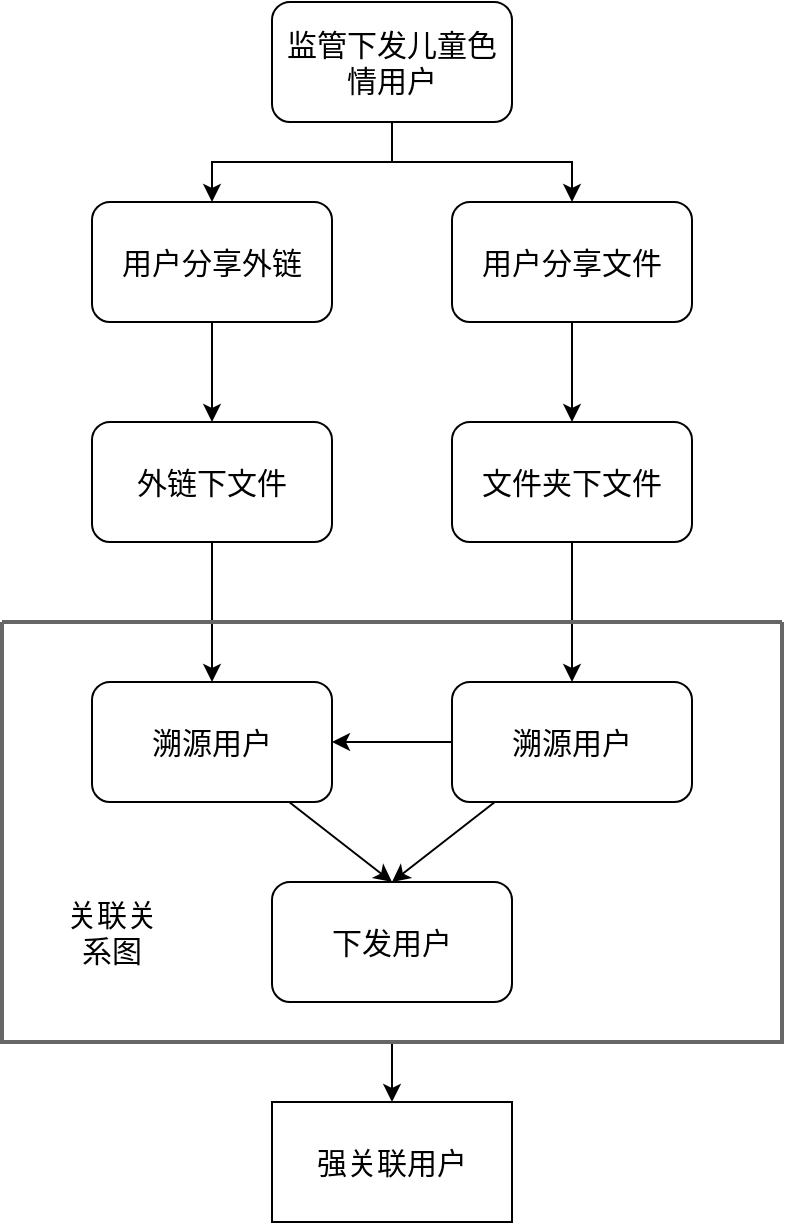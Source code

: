 <mxfile version="21.3.5" type="github">
  <diagram name="第 1 页" id="ln_IlPdDiORjP3YLv3bt">
    <mxGraphModel dx="954" dy="590" grid="1" gridSize="10" guides="1" tooltips="1" connect="1" arrows="1" fold="1" page="1" pageScale="1" pageWidth="827" pageHeight="1169" math="0" shadow="0">
      <root>
        <mxCell id="0" />
        <mxCell id="1" parent="0" />
        <mxCell id="__9nwrpT_g-zmR8Oy9NC-9" style="edgeStyle=orthogonalEdgeStyle;rounded=0;orthogonalLoop=1;jettySize=auto;html=1;entryX=0.5;entryY=0;entryDx=0;entryDy=0;fontSize=15;" edge="1" parent="1" source="__9nwrpT_g-zmR8Oy9NC-1" target="__9nwrpT_g-zmR8Oy9NC-2">
          <mxGeometry relative="1" as="geometry" />
        </mxCell>
        <mxCell id="__9nwrpT_g-zmR8Oy9NC-10" style="edgeStyle=orthogonalEdgeStyle;rounded=0;orthogonalLoop=1;jettySize=auto;html=1;entryX=0.5;entryY=0;entryDx=0;entryDy=0;fontSize=15;" edge="1" parent="1" source="__9nwrpT_g-zmR8Oy9NC-1" target="__9nwrpT_g-zmR8Oy9NC-3">
          <mxGeometry relative="1" as="geometry" />
        </mxCell>
        <mxCell id="__9nwrpT_g-zmR8Oy9NC-1" value="&lt;font style=&quot;font-size: 15px;&quot;&gt;监管下发儿童色情用户&lt;/font&gt;" style="rounded=1;whiteSpace=wrap;html=1;fontSize=15;" vertex="1" parent="1">
          <mxGeometry x="370" y="80" width="120" height="60" as="geometry" />
        </mxCell>
        <mxCell id="__9nwrpT_g-zmR8Oy9NC-11" style="edgeStyle=orthogonalEdgeStyle;rounded=0;orthogonalLoop=1;jettySize=auto;html=1;entryX=0.5;entryY=0;entryDx=0;entryDy=0;fontSize=15;" edge="1" parent="1" source="__9nwrpT_g-zmR8Oy9NC-2" target="__9nwrpT_g-zmR8Oy9NC-4">
          <mxGeometry relative="1" as="geometry" />
        </mxCell>
        <mxCell id="__9nwrpT_g-zmR8Oy9NC-2" value="用户分享外链" style="rounded=1;whiteSpace=wrap;html=1;fontSize=15;" vertex="1" parent="1">
          <mxGeometry x="280" y="180" width="120" height="60" as="geometry" />
        </mxCell>
        <mxCell id="__9nwrpT_g-zmR8Oy9NC-12" style="edgeStyle=orthogonalEdgeStyle;rounded=0;orthogonalLoop=1;jettySize=auto;html=1;entryX=0.5;entryY=0;entryDx=0;entryDy=0;fontSize=15;" edge="1" parent="1" source="__9nwrpT_g-zmR8Oy9NC-3" target="__9nwrpT_g-zmR8Oy9NC-6">
          <mxGeometry relative="1" as="geometry" />
        </mxCell>
        <mxCell id="__9nwrpT_g-zmR8Oy9NC-3" value="用户分享文件" style="rounded=1;whiteSpace=wrap;html=1;fontSize=15;" vertex="1" parent="1">
          <mxGeometry x="460" y="180" width="120" height="60" as="geometry" />
        </mxCell>
        <mxCell id="__9nwrpT_g-zmR8Oy9NC-13" style="edgeStyle=orthogonalEdgeStyle;rounded=0;orthogonalLoop=1;jettySize=auto;html=1;entryX=0.5;entryY=0;entryDx=0;entryDy=0;fontSize=15;" edge="1" parent="1" source="__9nwrpT_g-zmR8Oy9NC-4" target="__9nwrpT_g-zmR8Oy9NC-5">
          <mxGeometry relative="1" as="geometry" />
        </mxCell>
        <mxCell id="__9nwrpT_g-zmR8Oy9NC-4" value="外链下文件" style="rounded=1;whiteSpace=wrap;html=1;fontSize=15;" vertex="1" parent="1">
          <mxGeometry x="280" y="290" width="120" height="60" as="geometry" />
        </mxCell>
        <mxCell id="__9nwrpT_g-zmR8Oy9NC-19" style="rounded=0;orthogonalLoop=1;jettySize=auto;html=1;entryX=0.5;entryY=0;entryDx=0;entryDy=0;fontSize=15;" edge="1" parent="1" source="__9nwrpT_g-zmR8Oy9NC-5" target="__9nwrpT_g-zmR8Oy9NC-17">
          <mxGeometry relative="1" as="geometry" />
        </mxCell>
        <mxCell id="__9nwrpT_g-zmR8Oy9NC-5" value="溯源用户" style="rounded=1;whiteSpace=wrap;html=1;fontSize=15;" vertex="1" parent="1">
          <mxGeometry x="280" y="420" width="120" height="60" as="geometry" />
        </mxCell>
        <mxCell id="__9nwrpT_g-zmR8Oy9NC-16" style="edgeStyle=orthogonalEdgeStyle;rounded=0;orthogonalLoop=1;jettySize=auto;html=1;entryX=0.5;entryY=0;entryDx=0;entryDy=0;fontSize=15;" edge="1" parent="1" source="__9nwrpT_g-zmR8Oy9NC-6" target="__9nwrpT_g-zmR8Oy9NC-15">
          <mxGeometry relative="1" as="geometry" />
        </mxCell>
        <mxCell id="__9nwrpT_g-zmR8Oy9NC-6" value="文件夹下文件" style="rounded=1;whiteSpace=wrap;html=1;fontSize=15;" vertex="1" parent="1">
          <mxGeometry x="460" y="290" width="120" height="60" as="geometry" />
        </mxCell>
        <mxCell id="__9nwrpT_g-zmR8Oy9NC-20" style="rounded=0;orthogonalLoop=1;jettySize=auto;html=1;entryX=0.5;entryY=0;entryDx=0;entryDy=0;fontSize=15;" edge="1" parent="1" source="__9nwrpT_g-zmR8Oy9NC-15" target="__9nwrpT_g-zmR8Oy9NC-17">
          <mxGeometry relative="1" as="geometry" />
        </mxCell>
        <mxCell id="__9nwrpT_g-zmR8Oy9NC-21" style="edgeStyle=orthogonalEdgeStyle;rounded=0;orthogonalLoop=1;jettySize=auto;html=1;entryX=1;entryY=0.5;entryDx=0;entryDy=0;fontSize=15;" edge="1" parent="1" source="__9nwrpT_g-zmR8Oy9NC-15" target="__9nwrpT_g-zmR8Oy9NC-5">
          <mxGeometry relative="1" as="geometry" />
        </mxCell>
        <mxCell id="__9nwrpT_g-zmR8Oy9NC-15" value="溯源用户" style="rounded=1;whiteSpace=wrap;html=1;fontSize=15;" vertex="1" parent="1">
          <mxGeometry x="460" y="420" width="120" height="60" as="geometry" />
        </mxCell>
        <mxCell id="__9nwrpT_g-zmR8Oy9NC-24" value="" style="edgeStyle=orthogonalEdgeStyle;rounded=0;orthogonalLoop=1;jettySize=auto;html=1;" edge="1" parent="1" source="__9nwrpT_g-zmR8Oy9NC-18" target="__9nwrpT_g-zmR8Oy9NC-23">
          <mxGeometry relative="1" as="geometry" />
        </mxCell>
        <mxCell id="__9nwrpT_g-zmR8Oy9NC-18" value="" style="swimlane;startSize=0;fillColor=#E6D0DE;strokeColor=#666666;fontColor=#333333;strokeWidth=2;fontSize=15;" vertex="1" parent="1">
          <mxGeometry x="235" y="390" width="390" height="210" as="geometry" />
        </mxCell>
        <mxCell id="__9nwrpT_g-zmR8Oy9NC-17" value="下发用户" style="rounded=1;whiteSpace=wrap;html=1;fontSize=15;" vertex="1" parent="__9nwrpT_g-zmR8Oy9NC-18">
          <mxGeometry x="135" y="130" width="120" height="60" as="geometry" />
        </mxCell>
        <mxCell id="__9nwrpT_g-zmR8Oy9NC-22" value="关联关系图" style="text;html=1;strokeColor=none;fillColor=none;align=center;verticalAlign=middle;whiteSpace=wrap;rounded=0;fontSize=15;" vertex="1" parent="__9nwrpT_g-zmR8Oy9NC-18">
          <mxGeometry x="25" y="140" width="60" height="30" as="geometry" />
        </mxCell>
        <mxCell id="__9nwrpT_g-zmR8Oy9NC-23" value="强关联用户" style="rounded=0;whiteSpace=wrap;html=1;fontSize=15;" vertex="1" parent="1">
          <mxGeometry x="370" y="630" width="120" height="60" as="geometry" />
        </mxCell>
      </root>
    </mxGraphModel>
  </diagram>
</mxfile>
